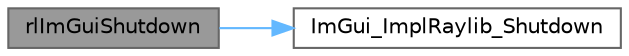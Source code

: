 digraph "rlImGuiShutdown"
{
 // LATEX_PDF_SIZE
  bgcolor="transparent";
  edge [fontname=Helvetica,fontsize=10,labelfontname=Helvetica,labelfontsize=10];
  node [fontname=Helvetica,fontsize=10,shape=box,height=0.2,width=0.4];
  rankdir="LR";
  Node1 [id="Node000001",label="rlImGuiShutdown",height=0.2,width=0.4,color="gray40", fillcolor="grey60", style="filled", fontcolor="black",tooltip="Cleanup ImGui and unload font atlas Calls ImGui_ImplRaylib_Shutdown."];
  Node1 -> Node2 [id="edge1_Node000001_Node000002",color="steelblue1",style="solid",tooltip=" "];
  Node2 [id="Node000002",label="ImGui_ImplRaylib_Shutdown",height=0.2,width=0.4,color="grey40", fillcolor="white", style="filled",URL="$rl_im_gui_8cpp.html#a9c631d87e84365724c2f232372231196",tooltip=" "];
}
